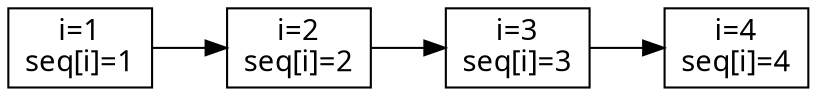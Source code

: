digraph duplicates_1 {
  rankdir=LR;
  node[shape=rect, fontname="Fira Code"];
  I1 [label="i=1\nseq[i]=1"];
  I2 [label="i=2\nseq[i]=2"];
  I3 [label="i=3\nseq[i]=3"];
  I4 [label="i=4\nseq[i]=4"];

  I1 -> I2 -> I3 -> I4;
}

